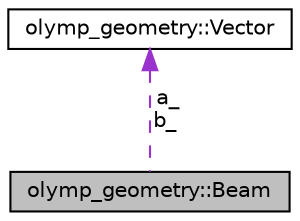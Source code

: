 digraph "olymp_geometry::Beam"
{
 // LATEX_PDF_SIZE
  edge [fontname="Helvetica",fontsize="10",labelfontname="Helvetica",labelfontsize="10"];
  node [fontname="Helvetica",fontsize="10",shape=record];
  Node1 [label="olymp_geometry::Beam",height=0.2,width=0.4,color="black", fillcolor="grey75", style="filled", fontcolor="black",tooltip=" "];
  Node2 -> Node1 [dir="back",color="darkorchid3",fontsize="10",style="dashed",label=" a_\nb_" ,fontname="Helvetica"];
  Node2 [label="olymp_geometry::Vector",height=0.2,width=0.4,color="black", fillcolor="white", style="filled",URL="$classolymp__geometry_1_1_vector.html",tooltip=" "];
}
